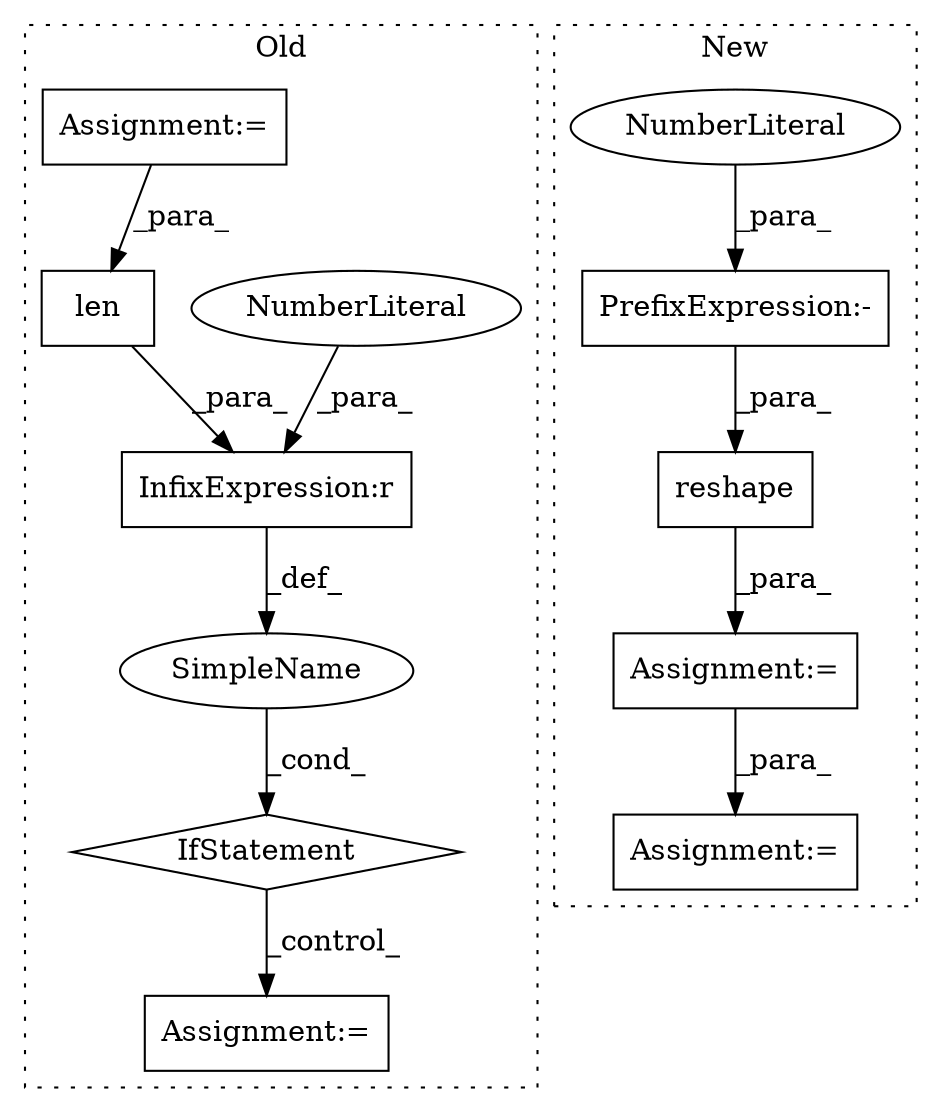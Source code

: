 digraph G {
subgraph cluster0 {
1 [label="IfStatement" a="25" s="32898,32913" l="4,2" shape="diamond"];
6 [label="Assignment:=" a="7" s="32950" l="1" shape="box"];
7 [label="SimpleName" a="42" s="" l="" shape="ellipse"];
8 [label="InfixExpression:r" a="27" s="32908" l="4" shape="box"];
9 [label="NumberLiteral" a="34" s="32912" l="1" shape="ellipse"];
10 [label="len" a="32" s="32902,32907" l="4,1" shape="box"];
11 [label="Assignment:=" a="7" s="32747" l="1" shape="box"];
label = "Old";
style="dotted";
}
subgraph cluster1 {
2 [label="reshape" a="32" s="33020,33045" l="8,1" shape="box"];
3 [label="Assignment:=" a="7" s="33278,33343" l="53,2" shape="box"];
4 [label="PrefixExpression:-" a="38" s="33028" l="1" shape="box"];
5 [label="NumberLiteral" a="34" s="33029" l="1" shape="ellipse"];
12 [label="Assignment:=" a="7" s="33014" l="1" shape="box"];
label = "New";
style="dotted";
}
1 -> 6 [label="_control_"];
2 -> 12 [label="_para_"];
4 -> 2 [label="_para_"];
5 -> 4 [label="_para_"];
7 -> 1 [label="_cond_"];
8 -> 7 [label="_def_"];
9 -> 8 [label="_para_"];
10 -> 8 [label="_para_"];
11 -> 10 [label="_para_"];
12 -> 3 [label="_para_"];
}
